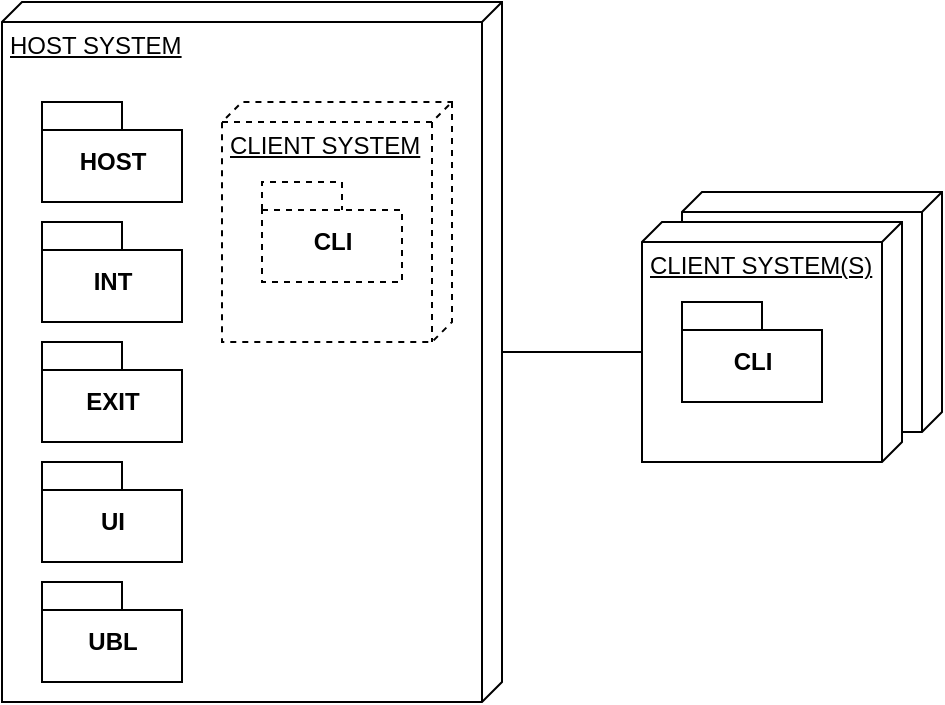 <mxfile version="14.6.6" type="google"><diagram id="an_850Zh2YpsX1_YKfE9" name="Page-1"><mxGraphModel dx="1829" dy="1034" grid="1" gridSize="10" guides="1" tooltips="1" connect="1" arrows="1" fold="1" page="1" pageScale="1" pageWidth="827" pageHeight="1169" math="0" shadow="0"><root><mxCell id="0"/><mxCell id="1" parent="0"/><mxCell id="WMZ_VLWBPNnhgZ8pE2gW-19" style="edgeStyle=orthogonalEdgeStyle;rounded=0;orthogonalLoop=1;jettySize=auto;html=1;entryX=0;entryY=0;entryDx=65;entryDy=130;entryPerimeter=0;endArrow=none;endFill=0;" edge="1" parent="1" source="WMZ_VLWBPNnhgZ8pE2gW-1" target="WMZ_VLWBPNnhgZ8pE2gW-15"><mxGeometry relative="1" as="geometry"/></mxCell><mxCell id="WMZ_VLWBPNnhgZ8pE2gW-1" value="HOST SYSTEM" style="verticalAlign=top;align=left;spacingTop=8;spacingLeft=2;spacingRight=12;shape=cube;size=10;direction=south;fontStyle=4;html=1;" vertex="1" parent="1"><mxGeometry x="50" y="250" width="250" height="350" as="geometry"/></mxCell><mxCell id="WMZ_VLWBPNnhgZ8pE2gW-2" value="CLIENT SYSTEM" style="verticalAlign=top;align=left;spacingTop=8;spacingLeft=2;spacingRight=12;shape=cube;size=10;direction=south;fontStyle=4;html=1;" vertex="1" parent="1"><mxGeometry x="390" y="345" width="130" height="120" as="geometry"/></mxCell><mxCell id="WMZ_VLWBPNnhgZ8pE2gW-7" value="HOST" style="shape=folder;fontStyle=1;spacingTop=10;tabWidth=40;tabHeight=14;tabPosition=left;html=1;fillColor=none;" vertex="1" parent="1"><mxGeometry x="70" y="300" width="70" height="50" as="geometry"/></mxCell><mxCell id="WMZ_VLWBPNnhgZ8pE2gW-8" value="INT" style="shape=folder;fontStyle=1;spacingTop=10;tabWidth=40;tabHeight=14;tabPosition=left;html=1;fillColor=none;" vertex="1" parent="1"><mxGeometry x="70" y="360" width="70" height="50" as="geometry"/></mxCell><mxCell id="WMZ_VLWBPNnhgZ8pE2gW-9" value="EXIT" style="shape=folder;fontStyle=1;spacingTop=10;tabWidth=40;tabHeight=14;tabPosition=left;html=1;fillColor=none;" vertex="1" parent="1"><mxGeometry x="70" y="420" width="70" height="50" as="geometry"/></mxCell><mxCell id="WMZ_VLWBPNnhgZ8pE2gW-10" value="UI" style="shape=folder;fontStyle=1;spacingTop=10;tabWidth=40;tabHeight=14;tabPosition=left;html=1;fillColor=none;" vertex="1" parent="1"><mxGeometry x="70" y="480" width="70" height="50" as="geometry"/></mxCell><mxCell id="WMZ_VLWBPNnhgZ8pE2gW-11" value="UBL" style="shape=folder;fontStyle=1;spacingTop=10;tabWidth=40;tabHeight=14;tabPosition=left;html=1;fillColor=none;" vertex="1" parent="1"><mxGeometry x="70" y="540" width="70" height="50" as="geometry"/></mxCell><mxCell id="WMZ_VLWBPNnhgZ8pE2gW-13" value="CLIENT SYSTEM" style="verticalAlign=top;align=left;spacingTop=8;spacingLeft=2;spacingRight=12;shape=cube;size=10;direction=south;fontStyle=4;html=1;dashed=1;" vertex="1" parent="1"><mxGeometry x="160" y="300" width="115" height="120" as="geometry"/></mxCell><mxCell id="WMZ_VLWBPNnhgZ8pE2gW-14" value="CLI" style="shape=folder;fontStyle=1;spacingTop=10;tabWidth=40;tabHeight=14;tabPosition=left;html=1;fillColor=none;dashed=1;" vertex="1" parent="1"><mxGeometry x="180" y="340" width="70" height="50" as="geometry"/></mxCell><mxCell id="WMZ_VLWBPNnhgZ8pE2gW-15" value="CLIENT SYSTEM(S)" style="verticalAlign=top;align=left;spacingTop=8;spacingLeft=2;spacingRight=12;shape=cube;size=10;direction=south;fontStyle=4;html=1;" vertex="1" parent="1"><mxGeometry x="370" y="360" width="130" height="120" as="geometry"/></mxCell><mxCell id="WMZ_VLWBPNnhgZ8pE2gW-16" value="CLI" style="shape=folder;fontStyle=1;spacingTop=10;tabWidth=40;tabHeight=14;tabPosition=left;html=1;fillColor=none;" vertex="1" parent="1"><mxGeometry x="390" y="400" width="70" height="50" as="geometry"/></mxCell></root></mxGraphModel></diagram></mxfile>